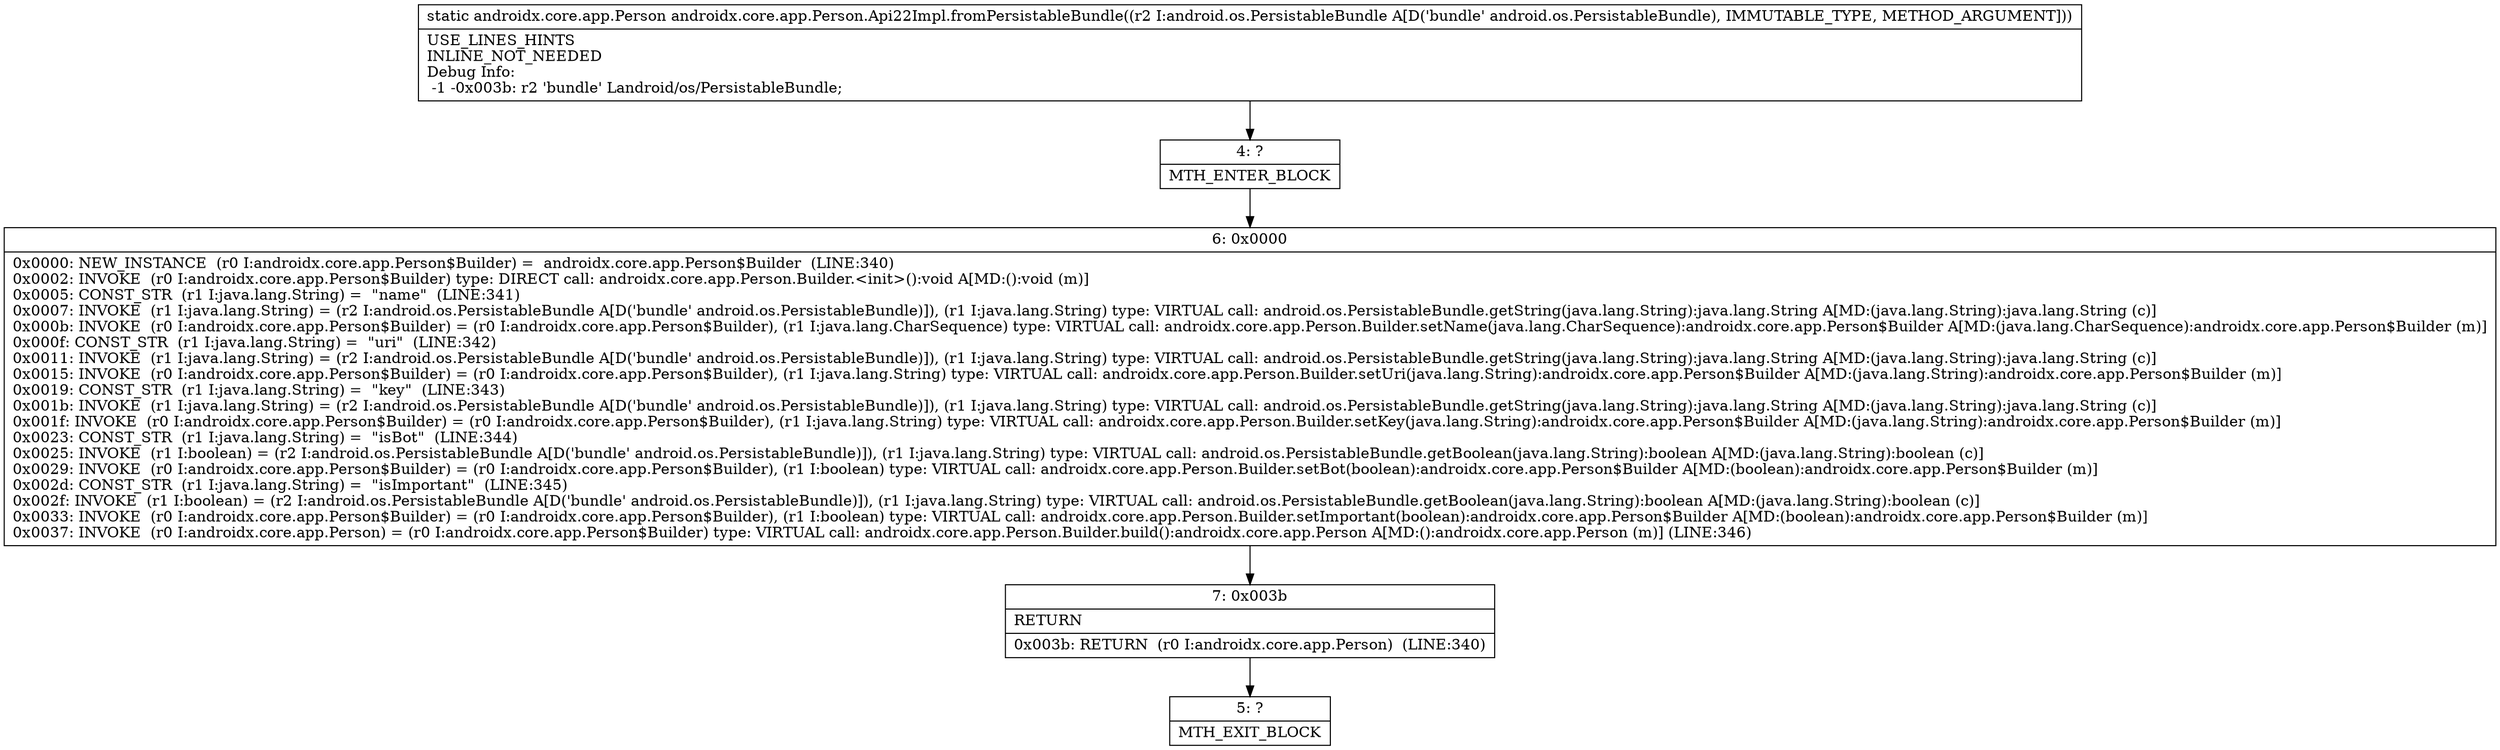 digraph "CFG forandroidx.core.app.Person.Api22Impl.fromPersistableBundle(Landroid\/os\/PersistableBundle;)Landroidx\/core\/app\/Person;" {
Node_4 [shape=record,label="{4\:\ ?|MTH_ENTER_BLOCK\l}"];
Node_6 [shape=record,label="{6\:\ 0x0000|0x0000: NEW_INSTANCE  (r0 I:androidx.core.app.Person$Builder) =  androidx.core.app.Person$Builder  (LINE:340)\l0x0002: INVOKE  (r0 I:androidx.core.app.Person$Builder) type: DIRECT call: androidx.core.app.Person.Builder.\<init\>():void A[MD:():void (m)]\l0x0005: CONST_STR  (r1 I:java.lang.String) =  \"name\"  (LINE:341)\l0x0007: INVOKE  (r1 I:java.lang.String) = (r2 I:android.os.PersistableBundle A[D('bundle' android.os.PersistableBundle)]), (r1 I:java.lang.String) type: VIRTUAL call: android.os.PersistableBundle.getString(java.lang.String):java.lang.String A[MD:(java.lang.String):java.lang.String (c)]\l0x000b: INVOKE  (r0 I:androidx.core.app.Person$Builder) = (r0 I:androidx.core.app.Person$Builder), (r1 I:java.lang.CharSequence) type: VIRTUAL call: androidx.core.app.Person.Builder.setName(java.lang.CharSequence):androidx.core.app.Person$Builder A[MD:(java.lang.CharSequence):androidx.core.app.Person$Builder (m)]\l0x000f: CONST_STR  (r1 I:java.lang.String) =  \"uri\"  (LINE:342)\l0x0011: INVOKE  (r1 I:java.lang.String) = (r2 I:android.os.PersistableBundle A[D('bundle' android.os.PersistableBundle)]), (r1 I:java.lang.String) type: VIRTUAL call: android.os.PersistableBundle.getString(java.lang.String):java.lang.String A[MD:(java.lang.String):java.lang.String (c)]\l0x0015: INVOKE  (r0 I:androidx.core.app.Person$Builder) = (r0 I:androidx.core.app.Person$Builder), (r1 I:java.lang.String) type: VIRTUAL call: androidx.core.app.Person.Builder.setUri(java.lang.String):androidx.core.app.Person$Builder A[MD:(java.lang.String):androidx.core.app.Person$Builder (m)]\l0x0019: CONST_STR  (r1 I:java.lang.String) =  \"key\"  (LINE:343)\l0x001b: INVOKE  (r1 I:java.lang.String) = (r2 I:android.os.PersistableBundle A[D('bundle' android.os.PersistableBundle)]), (r1 I:java.lang.String) type: VIRTUAL call: android.os.PersistableBundle.getString(java.lang.String):java.lang.String A[MD:(java.lang.String):java.lang.String (c)]\l0x001f: INVOKE  (r0 I:androidx.core.app.Person$Builder) = (r0 I:androidx.core.app.Person$Builder), (r1 I:java.lang.String) type: VIRTUAL call: androidx.core.app.Person.Builder.setKey(java.lang.String):androidx.core.app.Person$Builder A[MD:(java.lang.String):androidx.core.app.Person$Builder (m)]\l0x0023: CONST_STR  (r1 I:java.lang.String) =  \"isBot\"  (LINE:344)\l0x0025: INVOKE  (r1 I:boolean) = (r2 I:android.os.PersistableBundle A[D('bundle' android.os.PersistableBundle)]), (r1 I:java.lang.String) type: VIRTUAL call: android.os.PersistableBundle.getBoolean(java.lang.String):boolean A[MD:(java.lang.String):boolean (c)]\l0x0029: INVOKE  (r0 I:androidx.core.app.Person$Builder) = (r0 I:androidx.core.app.Person$Builder), (r1 I:boolean) type: VIRTUAL call: androidx.core.app.Person.Builder.setBot(boolean):androidx.core.app.Person$Builder A[MD:(boolean):androidx.core.app.Person$Builder (m)]\l0x002d: CONST_STR  (r1 I:java.lang.String) =  \"isImportant\"  (LINE:345)\l0x002f: INVOKE  (r1 I:boolean) = (r2 I:android.os.PersistableBundle A[D('bundle' android.os.PersistableBundle)]), (r1 I:java.lang.String) type: VIRTUAL call: android.os.PersistableBundle.getBoolean(java.lang.String):boolean A[MD:(java.lang.String):boolean (c)]\l0x0033: INVOKE  (r0 I:androidx.core.app.Person$Builder) = (r0 I:androidx.core.app.Person$Builder), (r1 I:boolean) type: VIRTUAL call: androidx.core.app.Person.Builder.setImportant(boolean):androidx.core.app.Person$Builder A[MD:(boolean):androidx.core.app.Person$Builder (m)]\l0x0037: INVOKE  (r0 I:androidx.core.app.Person) = (r0 I:androidx.core.app.Person$Builder) type: VIRTUAL call: androidx.core.app.Person.Builder.build():androidx.core.app.Person A[MD:():androidx.core.app.Person (m)] (LINE:346)\l}"];
Node_7 [shape=record,label="{7\:\ 0x003b|RETURN\l|0x003b: RETURN  (r0 I:androidx.core.app.Person)  (LINE:340)\l}"];
Node_5 [shape=record,label="{5\:\ ?|MTH_EXIT_BLOCK\l}"];
MethodNode[shape=record,label="{static androidx.core.app.Person androidx.core.app.Person.Api22Impl.fromPersistableBundle((r2 I:android.os.PersistableBundle A[D('bundle' android.os.PersistableBundle), IMMUTABLE_TYPE, METHOD_ARGUMENT]))  | USE_LINES_HINTS\lINLINE_NOT_NEEDED\lDebug Info:\l  \-1 \-0x003b: r2 'bundle' Landroid\/os\/PersistableBundle;\l}"];
MethodNode -> Node_4;Node_4 -> Node_6;
Node_6 -> Node_7;
Node_7 -> Node_5;
}

